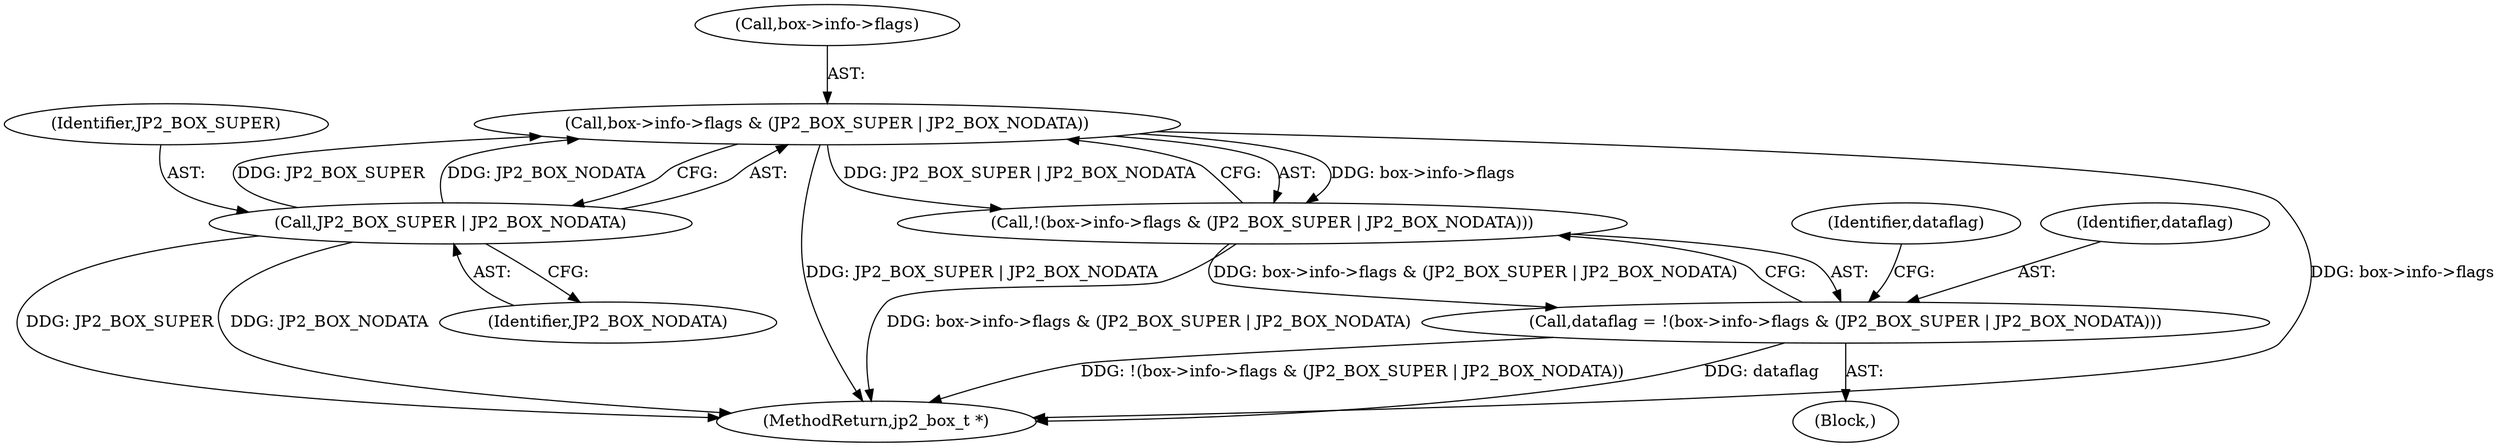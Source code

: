 digraph "0_jasper_e96fc4fdd525fa0ede28074a7e2b1caf94b58b0d_0@pointer" {
"1000240" [label="(Call,box->info->flags & (JP2_BOX_SUPER | JP2_BOX_NODATA))"];
"1000246" [label="(Call,JP2_BOX_SUPER | JP2_BOX_NODATA)"];
"1000239" [label="(Call,!(box->info->flags & (JP2_BOX_SUPER | JP2_BOX_NODATA)))"];
"1000237" [label="(Call,dataflag = !(box->info->flags & (JP2_BOX_SUPER | JP2_BOX_NODATA)))"];
"1000246" [label="(Call,JP2_BOX_SUPER | JP2_BOX_NODATA)"];
"1000250" [label="(Identifier,dataflag)"];
"1000239" [label="(Call,!(box->info->flags & (JP2_BOX_SUPER | JP2_BOX_NODATA)))"];
"1000322" [label="(MethodReturn,jp2_box_t *)"];
"1000248" [label="(Identifier,JP2_BOX_NODATA)"];
"1000238" [label="(Identifier,dataflag)"];
"1000241" [label="(Call,box->info->flags)"];
"1000240" [label="(Call,box->info->flags & (JP2_BOX_SUPER | JP2_BOX_NODATA))"];
"1000237" [label="(Call,dataflag = !(box->info->flags & (JP2_BOX_SUPER | JP2_BOX_NODATA)))"];
"1000102" [label="(Block,)"];
"1000247" [label="(Identifier,JP2_BOX_SUPER)"];
"1000240" -> "1000239"  [label="AST: "];
"1000240" -> "1000246"  [label="CFG: "];
"1000241" -> "1000240"  [label="AST: "];
"1000246" -> "1000240"  [label="AST: "];
"1000239" -> "1000240"  [label="CFG: "];
"1000240" -> "1000322"  [label="DDG: JP2_BOX_SUPER | JP2_BOX_NODATA"];
"1000240" -> "1000322"  [label="DDG: box->info->flags"];
"1000240" -> "1000239"  [label="DDG: box->info->flags"];
"1000240" -> "1000239"  [label="DDG: JP2_BOX_SUPER | JP2_BOX_NODATA"];
"1000246" -> "1000240"  [label="DDG: JP2_BOX_SUPER"];
"1000246" -> "1000240"  [label="DDG: JP2_BOX_NODATA"];
"1000246" -> "1000248"  [label="CFG: "];
"1000247" -> "1000246"  [label="AST: "];
"1000248" -> "1000246"  [label="AST: "];
"1000246" -> "1000322"  [label="DDG: JP2_BOX_NODATA"];
"1000246" -> "1000322"  [label="DDG: JP2_BOX_SUPER"];
"1000239" -> "1000237"  [label="AST: "];
"1000237" -> "1000239"  [label="CFG: "];
"1000239" -> "1000322"  [label="DDG: box->info->flags & (JP2_BOX_SUPER | JP2_BOX_NODATA)"];
"1000239" -> "1000237"  [label="DDG: box->info->flags & (JP2_BOX_SUPER | JP2_BOX_NODATA)"];
"1000237" -> "1000102"  [label="AST: "];
"1000238" -> "1000237"  [label="AST: "];
"1000250" -> "1000237"  [label="CFG: "];
"1000237" -> "1000322"  [label="DDG: !(box->info->flags & (JP2_BOX_SUPER | JP2_BOX_NODATA))"];
"1000237" -> "1000322"  [label="DDG: dataflag"];
}
